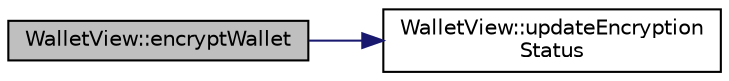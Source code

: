 digraph "WalletView::encryptWallet"
{
 // LATEX_PDF_SIZE
  edge [fontname="Helvetica",fontsize="10",labelfontname="Helvetica",labelfontsize="10"];
  node [fontname="Helvetica",fontsize="10",shape=record];
  rankdir="LR";
  Node13 [label="WalletView::encryptWallet",height=0.2,width=0.4,color="black", fillcolor="grey75", style="filled", fontcolor="black",tooltip=" "];
  Node13 -> Node14 [color="midnightblue",fontsize="10",style="solid",fontname="Helvetica"];
  Node14 [label="WalletView::updateEncryption\lStatus",height=0.2,width=0.4,color="black", fillcolor="white", style="filled",URL="$class_wallet_view.html#ad348f2ed9f843ef9125ca416307c7412",tooltip=" "];
}

